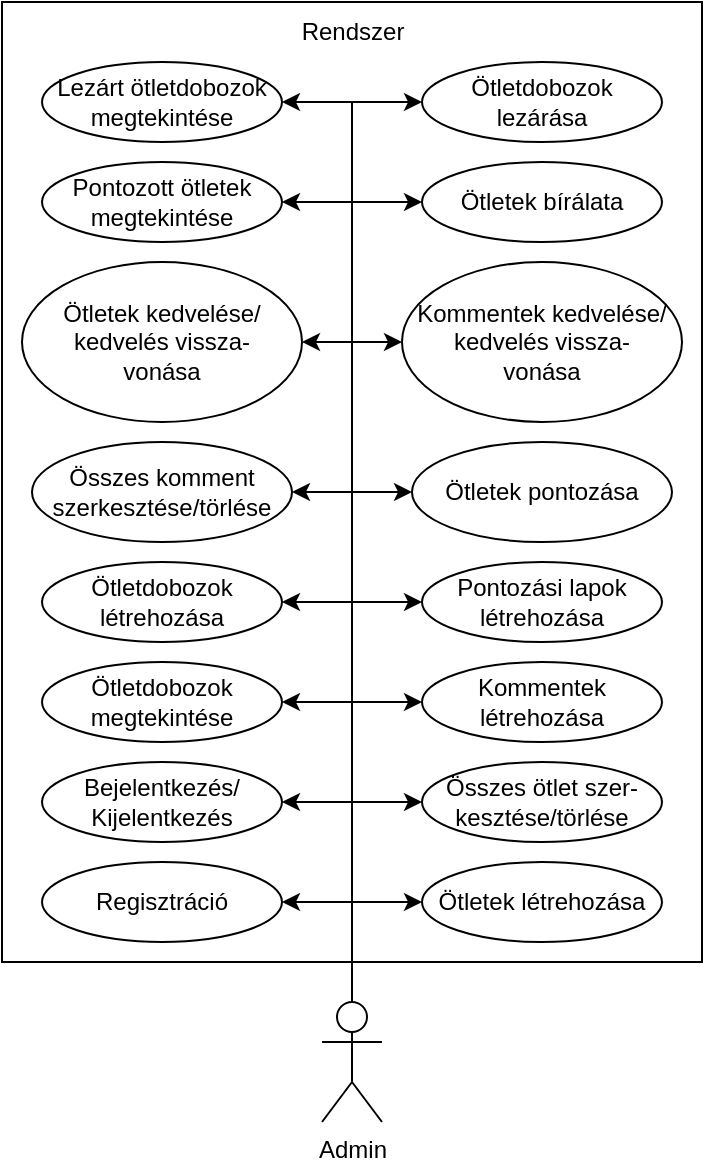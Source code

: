 <mxfile version="24.8.6">
  <diagram id="hoVeocwZu1LVJNLuiMSS" name="1 oldal">
    <mxGraphModel dx="989" dy="514" grid="1" gridSize="10" guides="1" tooltips="1" connect="1" arrows="1" fold="1" page="1" pageScale="1" pageWidth="827" pageHeight="1169" math="0" shadow="0">
      <root>
        <mxCell id="0" />
        <mxCell id="1" parent="0" />
        <mxCell id="eKWnohq56emdPk-MV51N-1" value="" style="rounded=0;whiteSpace=wrap;html=1;" vertex="1" parent="1">
          <mxGeometry x="250" y="250" width="350" height="480" as="geometry" />
        </mxCell>
        <mxCell id="eKWnohq56emdPk-MV51N-2" value="Admin" style="shape=umlActor;verticalLabelPosition=bottom;verticalAlign=top;html=1;outlineConnect=0;" vertex="1" parent="1">
          <mxGeometry x="410" y="750" width="30" height="60" as="geometry" />
        </mxCell>
        <mxCell id="eKWnohq56emdPk-MV51N-3" value="Regisztráció" style="ellipse;whiteSpace=wrap;html=1;" vertex="1" parent="1">
          <mxGeometry x="270" y="680" width="120" height="40" as="geometry" />
        </mxCell>
        <mxCell id="eKWnohq56emdPk-MV51N-4" value="Rendszer" style="text;html=1;align=center;verticalAlign=middle;resizable=0;points=[];autosize=1;strokeColor=none;fillColor=none;" vertex="1" parent="1">
          <mxGeometry x="390" y="250" width="70" height="30" as="geometry" />
        </mxCell>
        <mxCell id="eKWnohq56emdPk-MV51N-5" value="Bejelentkezés/&lt;div&gt;Kijelentkezés&lt;/div&gt;" style="ellipse;whiteSpace=wrap;html=1;" vertex="1" parent="1">
          <mxGeometry x="270" y="630" width="120" height="40" as="geometry" />
        </mxCell>
        <mxCell id="eKWnohq56emdPk-MV51N-6" value="Ötletdobozok megtekintése" style="ellipse;whiteSpace=wrap;html=1;" vertex="1" parent="1">
          <mxGeometry x="270" y="580" width="120" height="40" as="geometry" />
        </mxCell>
        <mxCell id="eKWnohq56emdPk-MV51N-7" value="Ötletek létrehozása" style="ellipse;whiteSpace=wrap;html=1;" vertex="1" parent="1">
          <mxGeometry x="460" y="680" width="120" height="40" as="geometry" />
        </mxCell>
        <mxCell id="eKWnohq56emdPk-MV51N-8" value="Összes ötlet szer-&lt;div&gt;kesztése/törlése&lt;/div&gt;" style="ellipse;whiteSpace=wrap;html=1;" vertex="1" parent="1">
          <mxGeometry x="460" y="630" width="120" height="40" as="geometry" />
        </mxCell>
        <mxCell id="eKWnohq56emdPk-MV51N-9" value="Kommentek létrehozása" style="ellipse;whiteSpace=wrap;html=1;" vertex="1" parent="1">
          <mxGeometry x="460" y="580" width="120" height="40" as="geometry" />
        </mxCell>
        <mxCell id="eKWnohq56emdPk-MV51N-10" value="Összes komment&lt;div&gt;szerkesztése/&lt;span style=&quot;background-color: initial;&quot;&gt;törlése&lt;/span&gt;&lt;/div&gt;" style="ellipse;whiteSpace=wrap;html=1;" vertex="1" parent="1">
          <mxGeometry x="265" y="470" width="130" height="50" as="geometry" />
        </mxCell>
        <mxCell id="eKWnohq56emdPk-MV51N-11" value="" style="endArrow=classic;html=1;rounded=0;entryX=1;entryY=0.5;entryDx=0;entryDy=0;exitX=0.5;exitY=0;exitDx=0;exitDy=0;exitPerimeter=0;" edge="1" parent="1" source="eKWnohq56emdPk-MV51N-2" target="eKWnohq56emdPk-MV51N-10">
          <mxGeometry width="50" height="50" relative="1" as="geometry">
            <mxPoint x="425" y="740" as="sourcePoint" />
            <mxPoint x="360" y="810" as="targetPoint" />
            <Array as="points">
              <mxPoint x="425" y="495" />
            </Array>
          </mxGeometry>
        </mxCell>
        <mxCell id="eKWnohq56emdPk-MV51N-12" value="" style="endArrow=classic;html=1;rounded=0;entryX=1;entryY=0.5;entryDx=0;entryDy=0;exitX=0.5;exitY=0;exitDx=0;exitDy=0;exitPerimeter=0;" edge="1" parent="1" source="eKWnohq56emdPk-MV51N-2" target="eKWnohq56emdPk-MV51N-6">
          <mxGeometry width="50" height="50" relative="1" as="geometry">
            <mxPoint x="430" y="740" as="sourcePoint" />
            <mxPoint x="430" y="610" as="targetPoint" />
            <Array as="points">
              <mxPoint x="425" y="600" />
            </Array>
          </mxGeometry>
        </mxCell>
        <mxCell id="eKWnohq56emdPk-MV51N-13" value="" style="endArrow=classic;html=1;rounded=0;entryX=0;entryY=0.5;entryDx=0;entryDy=0;exitX=0.5;exitY=0;exitDx=0;exitDy=0;exitPerimeter=0;" edge="1" parent="1" source="eKWnohq56emdPk-MV51N-2" target="eKWnohq56emdPk-MV51N-9">
          <mxGeometry width="50" height="50" relative="1" as="geometry">
            <mxPoint x="390" y="680" as="sourcePoint" />
            <mxPoint x="440" y="630" as="targetPoint" />
            <Array as="points">
              <mxPoint x="425" y="600" />
            </Array>
          </mxGeometry>
        </mxCell>
        <mxCell id="eKWnohq56emdPk-MV51N-14" value="" style="endArrow=classic;html=1;rounded=0;entryX=0;entryY=0.5;entryDx=0;entryDy=0;exitX=0.5;exitY=0;exitDx=0;exitDy=0;exitPerimeter=0;" edge="1" parent="1" source="eKWnohq56emdPk-MV51N-2" target="eKWnohq56emdPk-MV51N-8">
          <mxGeometry width="50" height="50" relative="1" as="geometry">
            <mxPoint x="390" y="680" as="sourcePoint" />
            <mxPoint x="440" y="630" as="targetPoint" />
            <Array as="points">
              <mxPoint x="425" y="650" />
            </Array>
          </mxGeometry>
        </mxCell>
        <mxCell id="eKWnohq56emdPk-MV51N-15" value="" style="endArrow=classic;html=1;rounded=0;entryX=1;entryY=0.5;entryDx=0;entryDy=0;exitX=0.5;exitY=0;exitDx=0;exitDy=0;exitPerimeter=0;" edge="1" parent="1" source="eKWnohq56emdPk-MV51N-2" target="eKWnohq56emdPk-MV51N-5">
          <mxGeometry width="50" height="50" relative="1" as="geometry">
            <mxPoint x="390" y="680" as="sourcePoint" />
            <mxPoint x="440" y="630" as="targetPoint" />
            <Array as="points">
              <mxPoint x="425" y="650" />
            </Array>
          </mxGeometry>
        </mxCell>
        <mxCell id="eKWnohq56emdPk-MV51N-16" value="" style="endArrow=classic;html=1;rounded=0;entryX=0;entryY=0.5;entryDx=0;entryDy=0;exitX=0.5;exitY=0;exitDx=0;exitDy=0;exitPerimeter=0;" edge="1" parent="1" source="eKWnohq56emdPk-MV51N-2" target="eKWnohq56emdPk-MV51N-7">
          <mxGeometry width="50" height="50" relative="1" as="geometry">
            <mxPoint x="390" y="740" as="sourcePoint" />
            <mxPoint x="440" y="690" as="targetPoint" />
            <Array as="points">
              <mxPoint x="425" y="700" />
            </Array>
          </mxGeometry>
        </mxCell>
        <mxCell id="eKWnohq56emdPk-MV51N-17" value="" style="endArrow=classic;html=1;rounded=0;exitX=0.5;exitY=0;exitDx=0;exitDy=0;exitPerimeter=0;entryX=1;entryY=0.5;entryDx=0;entryDy=0;" edge="1" parent="1" source="eKWnohq56emdPk-MV51N-2" target="eKWnohq56emdPk-MV51N-3">
          <mxGeometry width="50" height="50" relative="1" as="geometry">
            <mxPoint x="390" y="740" as="sourcePoint" />
            <mxPoint x="440" y="690" as="targetPoint" />
            <Array as="points">
              <mxPoint x="425" y="700" />
            </Array>
          </mxGeometry>
        </mxCell>
        <mxCell id="eKWnohq56emdPk-MV51N-18" value="Ötletek kedvelése/&lt;div&gt;kedvelés vissza-&lt;/div&gt;&lt;div&gt;vonása&lt;/div&gt;" style="ellipse;whiteSpace=wrap;html=1;" vertex="1" parent="1">
          <mxGeometry x="260" y="380" width="140" height="80" as="geometry" />
        </mxCell>
        <mxCell id="eKWnohq56emdPk-MV51N-19" value="Kommentek kedvelése/&lt;div&gt;kedvelés vissza-&lt;/div&gt;&lt;div&gt;vonása&lt;/div&gt;" style="ellipse;whiteSpace=wrap;html=1;" vertex="1" parent="1">
          <mxGeometry x="450" y="380" width="140" height="80" as="geometry" />
        </mxCell>
        <mxCell id="eKWnohq56emdPk-MV51N-20" value="" style="endArrow=classic;html=1;rounded=0;entryX=1;entryY=0.5;entryDx=0;entryDy=0;exitX=0.5;exitY=0;exitDx=0;exitDy=0;exitPerimeter=0;" edge="1" parent="1" source="eKWnohq56emdPk-MV51N-2" target="eKWnohq56emdPk-MV51N-18">
          <mxGeometry width="50" height="50" relative="1" as="geometry">
            <mxPoint x="400" y="610" as="sourcePoint" />
            <mxPoint x="450" y="560" as="targetPoint" />
            <Array as="points">
              <mxPoint x="425" y="420" />
            </Array>
          </mxGeometry>
        </mxCell>
        <mxCell id="eKWnohq56emdPk-MV51N-21" value="" style="endArrow=classic;html=1;rounded=0;entryX=0;entryY=0.5;entryDx=0;entryDy=0;exitX=0.5;exitY=0;exitDx=0;exitDy=0;exitPerimeter=0;" edge="1" parent="1" source="eKWnohq56emdPk-MV51N-2" target="eKWnohq56emdPk-MV51N-19">
          <mxGeometry width="50" height="50" relative="1" as="geometry">
            <mxPoint x="400" y="610" as="sourcePoint" />
            <mxPoint x="450" y="560" as="targetPoint" />
            <Array as="points">
              <mxPoint x="425" y="420" />
            </Array>
          </mxGeometry>
        </mxCell>
        <mxCell id="eKWnohq56emdPk-MV51N-22" value="Ötletek pontozása" style="ellipse;whiteSpace=wrap;html=1;" vertex="1" parent="1">
          <mxGeometry x="455" y="470" width="130" height="50" as="geometry" />
        </mxCell>
        <mxCell id="eKWnohq56emdPk-MV51N-23" value="" style="endArrow=classic;html=1;rounded=0;entryX=0;entryY=0.5;entryDx=0;entryDy=0;exitX=0.5;exitY=0;exitDx=0;exitDy=0;exitPerimeter=0;" edge="1" parent="1" source="eKWnohq56emdPk-MV51N-2" target="eKWnohq56emdPk-MV51N-22">
          <mxGeometry width="50" height="50" relative="1" as="geometry">
            <mxPoint x="435" y="760" as="sourcePoint" />
            <mxPoint x="405" y="465" as="targetPoint" />
            <Array as="points">
              <mxPoint x="425" y="495" />
            </Array>
          </mxGeometry>
        </mxCell>
        <mxCell id="eKWnohq56emdPk-MV51N-24" value="Ötletdobozok létrehozása" style="ellipse;whiteSpace=wrap;html=1;" vertex="1" parent="1">
          <mxGeometry x="270" y="530" width="120" height="40" as="geometry" />
        </mxCell>
        <mxCell id="eKWnohq56emdPk-MV51N-25" value="Pontozott ötletek megtekintése" style="ellipse;whiteSpace=wrap;html=1;" vertex="1" parent="1">
          <mxGeometry x="270" y="330" width="120" height="40" as="geometry" />
        </mxCell>
        <mxCell id="eKWnohq56emdPk-MV51N-26" value="Pontozási lapok létrehozása" style="ellipse;whiteSpace=wrap;html=1;" vertex="1" parent="1">
          <mxGeometry x="460" y="530" width="120" height="40" as="geometry" />
        </mxCell>
        <mxCell id="eKWnohq56emdPk-MV51N-27" value="Ötletek bírálata" style="ellipse;whiteSpace=wrap;html=1;" vertex="1" parent="1">
          <mxGeometry x="460" y="330" width="120" height="40" as="geometry" />
        </mxCell>
        <mxCell id="eKWnohq56emdPk-MV51N-28" value="Ötletdobozok lezárása" style="ellipse;whiteSpace=wrap;html=1;" vertex="1" parent="1">
          <mxGeometry x="460" y="280" width="120" height="40" as="geometry" />
        </mxCell>
        <mxCell id="eKWnohq56emdPk-MV51N-29" value="Lezárt ötletdobozok megtekintése" style="ellipse;whiteSpace=wrap;html=1;" vertex="1" parent="1">
          <mxGeometry x="270" y="280" width="120" height="40" as="geometry" />
        </mxCell>
        <mxCell id="eKWnohq56emdPk-MV51N-30" value="" style="endArrow=classic;html=1;rounded=0;entryX=1;entryY=0.5;entryDx=0;entryDy=0;exitX=0.5;exitY=0;exitDx=0;exitDy=0;exitPerimeter=0;" edge="1" parent="1" source="eKWnohq56emdPk-MV51N-2" target="eKWnohq56emdPk-MV51N-24">
          <mxGeometry width="50" height="50" relative="1" as="geometry">
            <mxPoint x="390" y="560" as="sourcePoint" />
            <mxPoint x="440" y="510" as="targetPoint" />
            <Array as="points">
              <mxPoint x="425" y="550" />
            </Array>
          </mxGeometry>
        </mxCell>
        <mxCell id="eKWnohq56emdPk-MV51N-31" value="" style="endArrow=classic;html=1;rounded=0;entryX=0;entryY=0.5;entryDx=0;entryDy=0;exitX=0.5;exitY=0;exitDx=0;exitDy=0;exitPerimeter=0;" edge="1" parent="1" source="eKWnohq56emdPk-MV51N-2" target="eKWnohq56emdPk-MV51N-26">
          <mxGeometry width="50" height="50" relative="1" as="geometry">
            <mxPoint x="390" y="560" as="sourcePoint" />
            <mxPoint x="440" y="510" as="targetPoint" />
            <Array as="points">
              <mxPoint x="425" y="550" />
            </Array>
          </mxGeometry>
        </mxCell>
        <mxCell id="eKWnohq56emdPk-MV51N-32" value="" style="endArrow=classic;html=1;rounded=0;entryX=1;entryY=0.5;entryDx=0;entryDy=0;exitX=0.5;exitY=0;exitDx=0;exitDy=0;exitPerimeter=0;" edge="1" parent="1" source="eKWnohq56emdPk-MV51N-2" target="eKWnohq56emdPk-MV51N-25">
          <mxGeometry width="50" height="50" relative="1" as="geometry">
            <mxPoint x="390" y="560" as="sourcePoint" />
            <mxPoint x="440" y="510" as="targetPoint" />
            <Array as="points">
              <mxPoint x="425" y="350" />
            </Array>
          </mxGeometry>
        </mxCell>
        <mxCell id="eKWnohq56emdPk-MV51N-33" value="" style="endArrow=classic;html=1;rounded=0;entryX=0;entryY=0.5;entryDx=0;entryDy=0;exitX=0.5;exitY=0;exitDx=0;exitDy=0;exitPerimeter=0;" edge="1" parent="1" source="eKWnohq56emdPk-MV51N-2" target="eKWnohq56emdPk-MV51N-27">
          <mxGeometry width="50" height="50" relative="1" as="geometry">
            <mxPoint x="390" y="560" as="sourcePoint" />
            <mxPoint x="440" y="510" as="targetPoint" />
            <Array as="points">
              <mxPoint x="425" y="350" />
            </Array>
          </mxGeometry>
        </mxCell>
        <mxCell id="eKWnohq56emdPk-MV51N-34" value="" style="endArrow=classic;html=1;rounded=0;entryX=1;entryY=0.5;entryDx=0;entryDy=0;exitX=0.5;exitY=0;exitDx=0;exitDy=0;exitPerimeter=0;" edge="1" parent="1" source="eKWnohq56emdPk-MV51N-2" target="eKWnohq56emdPk-MV51N-29">
          <mxGeometry width="50" height="50" relative="1" as="geometry">
            <mxPoint x="390" y="560" as="sourcePoint" />
            <mxPoint x="440" y="510" as="targetPoint" />
            <Array as="points">
              <mxPoint x="425" y="300" />
            </Array>
          </mxGeometry>
        </mxCell>
        <mxCell id="eKWnohq56emdPk-MV51N-35" value="" style="endArrow=classic;html=1;rounded=0;entryX=0;entryY=0.5;entryDx=0;entryDy=0;exitX=0.5;exitY=0;exitDx=0;exitDy=0;exitPerimeter=0;" edge="1" parent="1" source="eKWnohq56emdPk-MV51N-2" target="eKWnohq56emdPk-MV51N-28">
          <mxGeometry width="50" height="50" relative="1" as="geometry">
            <mxPoint x="390" y="560" as="sourcePoint" />
            <mxPoint x="440" y="510" as="targetPoint" />
            <Array as="points">
              <mxPoint x="425" y="300" />
            </Array>
          </mxGeometry>
        </mxCell>
      </root>
    </mxGraphModel>
  </diagram>
</mxfile>
